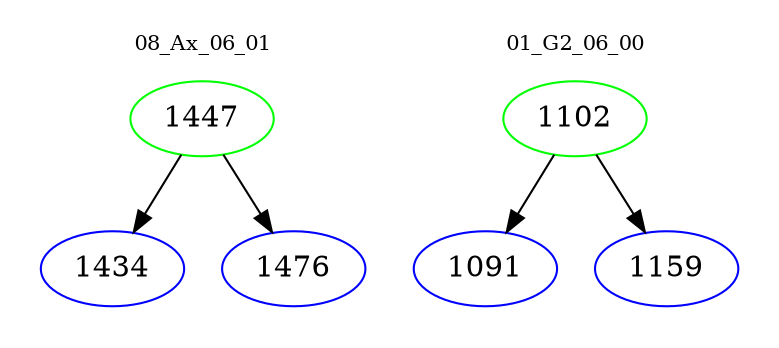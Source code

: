 digraph{
subgraph cluster_0 {
color = white
label = "08_Ax_06_01";
fontsize=10;
T0_1447 [label="1447", color="green"]
T0_1447 -> T0_1434 [color="black"]
T0_1434 [label="1434", color="blue"]
T0_1447 -> T0_1476 [color="black"]
T0_1476 [label="1476", color="blue"]
}
subgraph cluster_1 {
color = white
label = "01_G2_06_00";
fontsize=10;
T1_1102 [label="1102", color="green"]
T1_1102 -> T1_1091 [color="black"]
T1_1091 [label="1091", color="blue"]
T1_1102 -> T1_1159 [color="black"]
T1_1159 [label="1159", color="blue"]
}
}

